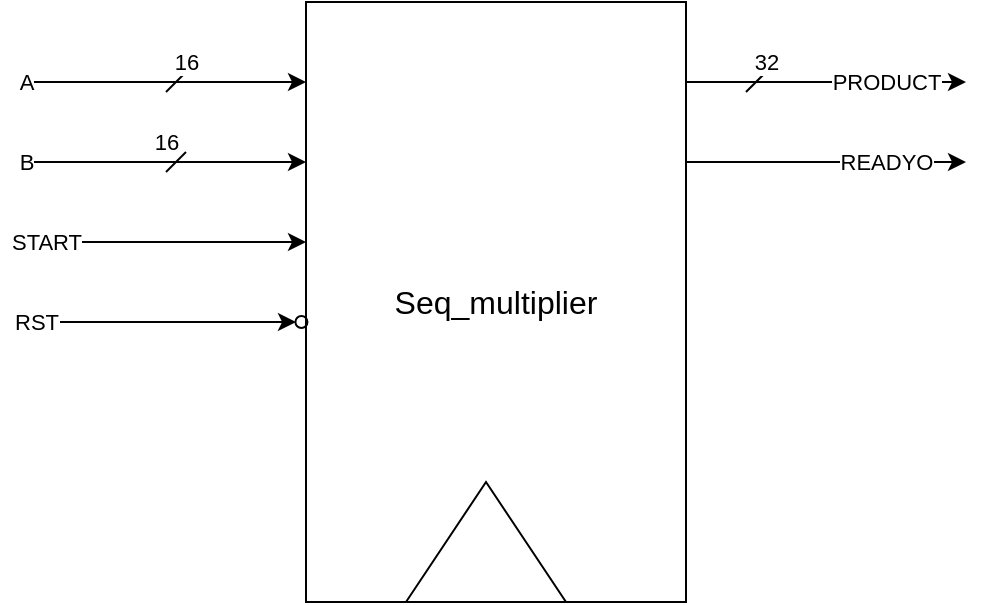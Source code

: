 <mxfile version="24.7.5" pages="3">
  <diagram name="i/o" id="J3evb4or-3qP5S4ZiJqc">
    <mxGraphModel dx="293" dy="160" grid="1" gridSize="10" guides="1" tooltips="1" connect="1" arrows="1" fold="1" page="1" pageScale="1" pageWidth="1100" pageHeight="850" math="0" shadow="0">
      <root>
        <mxCell id="0" />
        <mxCell id="1" parent="0" />
        <mxCell id="bZIuW1X7XvbKp6rtMtiY-3" style="edgeStyle=orthogonalEdgeStyle;rounded=0;orthogonalLoop=1;jettySize=auto;html=1;exitX=0;exitY=0.5;exitDx=0;exitDy=0;endArrow=oval;endFill=0;" edge="1" parent="1" source="P0UdnnS8MxJ85r5FPCCL-1">
          <mxGeometry relative="1" as="geometry">
            <mxPoint x="450" y="230" as="targetPoint" />
          </mxGeometry>
        </mxCell>
        <mxCell id="P0UdnnS8MxJ85r5FPCCL-1" value="&lt;font style=&quot;font-size: 16px;&quot;&gt;Seq_multiplier&lt;/font&gt;" style="rounded=0;whiteSpace=wrap;html=1;" vertex="1" parent="1">
          <mxGeometry x="450" y="80" width="190" height="300" as="geometry" />
        </mxCell>
        <mxCell id="P0UdnnS8MxJ85r5FPCCL-2" value="" style="endArrow=classic;html=1;rounded=0;" edge="1" parent="1">
          <mxGeometry relative="1" as="geometry">
            <mxPoint x="310" y="120" as="sourcePoint" />
            <mxPoint x="450" y="120" as="targetPoint" />
          </mxGeometry>
        </mxCell>
        <mxCell id="P0UdnnS8MxJ85r5FPCCL-3" value="A" style="edgeLabel;resizable=0;html=1;;align=center;verticalAlign=middle;" connectable="0" vertex="1" parent="P0UdnnS8MxJ85r5FPCCL-2">
          <mxGeometry relative="1" as="geometry">
            <mxPoint x="-70" as="offset" />
          </mxGeometry>
        </mxCell>
        <mxCell id="P0UdnnS8MxJ85r5FPCCL-5" value="" style="endArrow=classic;html=1;rounded=0;" edge="1" parent="1">
          <mxGeometry relative="1" as="geometry">
            <mxPoint x="310" y="160" as="sourcePoint" />
            <mxPoint x="450" y="160" as="targetPoint" />
          </mxGeometry>
        </mxCell>
        <mxCell id="P0UdnnS8MxJ85r5FPCCL-6" value="B" style="edgeLabel;resizable=0;html=1;;align=center;verticalAlign=middle;" connectable="0" vertex="1" parent="P0UdnnS8MxJ85r5FPCCL-5">
          <mxGeometry relative="1" as="geometry">
            <mxPoint x="-70" as="offset" />
          </mxGeometry>
        </mxCell>
        <mxCell id="P0UdnnS8MxJ85r5FPCCL-7" value="" style="endArrow=classic;html=1;rounded=0;" edge="1" parent="1">
          <mxGeometry relative="1" as="geometry">
            <mxPoint x="310" y="200" as="sourcePoint" />
            <mxPoint x="450" y="200" as="targetPoint" />
          </mxGeometry>
        </mxCell>
        <mxCell id="P0UdnnS8MxJ85r5FPCCL-8" value="START" style="edgeLabel;resizable=0;html=1;;align=center;verticalAlign=middle;" connectable="0" vertex="1" parent="P0UdnnS8MxJ85r5FPCCL-7">
          <mxGeometry relative="1" as="geometry">
            <mxPoint x="-60" as="offset" />
          </mxGeometry>
        </mxCell>
        <mxCell id="P0UdnnS8MxJ85r5FPCCL-9" value="" style="endArrow=classic;html=1;rounded=0;" edge="1" parent="1">
          <mxGeometry relative="1" as="geometry">
            <mxPoint x="640" y="120" as="sourcePoint" />
            <mxPoint x="780" y="120" as="targetPoint" />
          </mxGeometry>
        </mxCell>
        <mxCell id="P0UdnnS8MxJ85r5FPCCL-10" value="PRODUCT" style="edgeLabel;resizable=0;html=1;;align=center;verticalAlign=middle;" connectable="0" vertex="1" parent="P0UdnnS8MxJ85r5FPCCL-9">
          <mxGeometry relative="1" as="geometry">
            <mxPoint x="30" as="offset" />
          </mxGeometry>
        </mxCell>
        <mxCell id="P0UdnnS8MxJ85r5FPCCL-11" value="" style="endArrow=classic;html=1;rounded=0;" edge="1" parent="1">
          <mxGeometry relative="1" as="geometry">
            <mxPoint x="640" y="160" as="sourcePoint" />
            <mxPoint x="780" y="160" as="targetPoint" />
          </mxGeometry>
        </mxCell>
        <mxCell id="P0UdnnS8MxJ85r5FPCCL-12" value="READYO" style="edgeLabel;resizable=0;html=1;;align=center;verticalAlign=middle;" connectable="0" vertex="1" parent="P0UdnnS8MxJ85r5FPCCL-11">
          <mxGeometry relative="1" as="geometry">
            <mxPoint x="30" as="offset" />
          </mxGeometry>
        </mxCell>
        <mxCell id="P0UdnnS8MxJ85r5FPCCL-13" value="" style="endArrow=none;html=1;rounded=0;" edge="1" parent="1">
          <mxGeometry width="50" height="50" relative="1" as="geometry">
            <mxPoint x="380" y="125" as="sourcePoint" />
            <mxPoint x="390" y="115" as="targetPoint" />
          </mxGeometry>
        </mxCell>
        <mxCell id="P0UdnnS8MxJ85r5FPCCL-14" value="" style="endArrow=none;html=1;rounded=0;" edge="1" parent="1">
          <mxGeometry width="50" height="50" relative="1" as="geometry">
            <mxPoint x="380" y="165" as="sourcePoint" />
            <mxPoint x="390" y="155" as="targetPoint" />
          </mxGeometry>
        </mxCell>
        <mxCell id="P0UdnnS8MxJ85r5FPCCL-17" value="" style="endArrow=none;html=1;rounded=0;" edge="1" parent="1">
          <mxGeometry width="50" height="50" relative="1" as="geometry">
            <mxPoint x="670" y="125" as="sourcePoint" />
            <mxPoint x="680" y="115" as="targetPoint" />
          </mxGeometry>
        </mxCell>
        <mxCell id="P0UdnnS8MxJ85r5FPCCL-18" value="32" style="edgeLabel;resizable=0;html=1;;align=center;verticalAlign=middle;" connectable="0" vertex="1" parent="1">
          <mxGeometry x="680" y="110" as="geometry" />
        </mxCell>
        <mxCell id="P0UdnnS8MxJ85r5FPCCL-19" value="16" style="edgeLabel;resizable=0;html=1;;align=center;verticalAlign=middle;" connectable="0" vertex="1" parent="1">
          <mxGeometry x="390" y="110" as="geometry" />
        </mxCell>
        <mxCell id="P0UdnnS8MxJ85r5FPCCL-20" value="16" style="edgeLabel;resizable=0;html=1;;align=center;verticalAlign=middle;" connectable="0" vertex="1" parent="1">
          <mxGeometry x="380" y="150" as="geometry" />
        </mxCell>
        <mxCell id="P0UdnnS8MxJ85r5FPCCL-21" value="" style="triangle;whiteSpace=wrap;html=1;direction=north;" vertex="1" parent="1">
          <mxGeometry x="500" y="320" width="80" height="60" as="geometry" />
        </mxCell>
        <mxCell id="bZIuW1X7XvbKp6rtMtiY-1" value="" style="endArrow=classic;html=1;rounded=0;" edge="1" parent="1">
          <mxGeometry relative="1" as="geometry">
            <mxPoint x="305" y="240" as="sourcePoint" />
            <mxPoint x="445" y="240" as="targetPoint" />
          </mxGeometry>
        </mxCell>
        <mxCell id="bZIuW1X7XvbKp6rtMtiY-2" value="RST" style="edgeLabel;resizable=0;html=1;;align=center;verticalAlign=middle;" connectable="0" vertex="1" parent="bZIuW1X7XvbKp6rtMtiY-1">
          <mxGeometry relative="1" as="geometry">
            <mxPoint x="-60" as="offset" />
          </mxGeometry>
        </mxCell>
        <mxCell id="bZIuW1X7XvbKp6rtMtiY-4" style="edgeStyle=orthogonalEdgeStyle;rounded=0;orthogonalLoop=1;jettySize=auto;html=1;exitX=0;exitY=0.5;exitDx=0;exitDy=0;entryX=-0.012;entryY=0.5;entryDx=0;entryDy=0;entryPerimeter=0;endArrow=oval;endFill=0;" edge="1" parent="1">
          <mxGeometry relative="1" as="geometry">
            <mxPoint x="450" y="240" as="sourcePoint" />
            <mxPoint x="447.72" y="240" as="targetPoint" />
          </mxGeometry>
        </mxCell>
      </root>
    </mxGraphModel>
  </diagram>
  <diagram id="83YbNg-_z1bMitBrG-vC" name="data-path">
    <mxGraphModel dx="880" dy="481" grid="1" gridSize="10" guides="1" tooltips="1" connect="1" arrows="1" fold="1" page="1" pageScale="1" pageWidth="1100" pageHeight="850" math="0" shadow="0">
      <root>
        <mxCell id="0" />
        <mxCell id="1" parent="0" />
        <mxCell id="z7PPE6cEein-chNzQrKY-3" style="edgeStyle=orthogonalEdgeStyle;rounded=0;orthogonalLoop=1;jettySize=auto;html=1;exitX=0;exitY=0.25;exitDx=0;exitDy=0;entryX=0;entryY=0.25;entryDx=0;entryDy=0;" edge="1" parent="1" target="z7PPE6cEein-chNzQrKY-1">
          <mxGeometry relative="1" as="geometry">
            <mxPoint x="30" y="210.25" as="sourcePoint" />
          </mxGeometry>
        </mxCell>
        <mxCell id="z7PPE6cEein-chNzQrKY-5" style="edgeStyle=orthogonalEdgeStyle;rounded=0;orthogonalLoop=1;jettySize=auto;html=1;exitX=1;exitY=0.25;exitDx=0;exitDy=0;" edge="1" parent="1" source="z7PPE6cEein-chNzQrKY-1">
          <mxGeometry relative="1" as="geometry">
            <mxPoint x="280" y="210.25" as="targetPoint" />
          </mxGeometry>
        </mxCell>
        <mxCell id="z7PPE6cEein-chNzQrKY-88" style="edgeStyle=orthogonalEdgeStyle;rounded=0;orthogonalLoop=1;jettySize=auto;html=1;exitX=0.25;exitY=1;exitDx=0;exitDy=0;entryX=0.084;entryY=1.004;entryDx=0;entryDy=0;entryPerimeter=0;" edge="1" parent="1" target="z7PPE6cEein-chNzQrKY-1">
          <mxGeometry relative="1" as="geometry">
            <mxPoint x="90.0" y="560.0" as="sourcePoint" />
            <Array as="points">
              <mxPoint x="91" y="560" />
              <mxPoint x="91" y="320" />
              <mxPoint x="117" y="320" />
              <mxPoint x="117" y="300" />
            </Array>
          </mxGeometry>
        </mxCell>
        <mxCell id="z7PPE6cEein-chNzQrKY-94" style="edgeStyle=orthogonalEdgeStyle;rounded=0;orthogonalLoop=1;jettySize=auto;html=1;exitX=0.75;exitY=1;exitDx=0;exitDy=0;entryX=0.75;entryY=1;entryDx=0;entryDy=0;" edge="1" parent="1" target="z7PPE6cEein-chNzQrKY-1">
          <mxGeometry relative="1" as="geometry">
            <mxPoint x="169.897" y="340" as="sourcePoint" />
          </mxGeometry>
        </mxCell>
        <mxCell id="z7PPE6cEein-chNzQrKY-1" value="Reg A" style="rounded=0;whiteSpace=wrap;html=1;" vertex="1" parent="1">
          <mxGeometry x="110" y="180" width="80" height="120" as="geometry" />
        </mxCell>
        <mxCell id="z7PPE6cEein-chNzQrKY-4" style="edgeStyle=orthogonalEdgeStyle;rounded=0;orthogonalLoop=1;jettySize=auto;html=1;exitX=0;exitY=0.25;exitDx=0;exitDy=0;entryX=0;entryY=0.25;entryDx=0;entryDy=0;" edge="1" parent="1" target="z7PPE6cEein-chNzQrKY-2">
          <mxGeometry relative="1" as="geometry">
            <mxPoint x="30" y="400.25" as="sourcePoint" />
          </mxGeometry>
        </mxCell>
        <mxCell id="z7PPE6cEein-chNzQrKY-47" style="edgeStyle=orthogonalEdgeStyle;rounded=0;orthogonalLoop=1;jettySize=auto;html=1;entryX=0.384;entryY=-0.02;entryDx=0;entryDy=0;entryPerimeter=0;exitX=0.5;exitY=0;exitDx=0;exitDy=0;" edge="1" parent="1" source="HA0j0dZhrSCgQIrWwTY0-3" target="z7PPE6cEein-chNzQrKY-87">
          <mxGeometry relative="1" as="geometry">
            <mxPoint x="230" y="640" as="targetPoint" />
            <mxPoint x="290" y="450" as="sourcePoint" />
            <Array as="points">
              <mxPoint x="340" y="410" />
              <mxPoint x="380" y="410" />
              <mxPoint x="380" y="659" />
            </Array>
          </mxGeometry>
        </mxCell>
        <mxCell id="z7PPE6cEein-chNzQrKY-89" style="edgeStyle=orthogonalEdgeStyle;rounded=0;orthogonalLoop=1;jettySize=auto;html=1;entryX=0.072;entryY=1.012;entryDx=0;entryDy=0;entryPerimeter=0;" edge="1" parent="1" target="z7PPE6cEein-chNzQrKY-2">
          <mxGeometry relative="1" as="geometry">
            <mxPoint x="90" y="510" as="sourcePoint" />
            <Array as="points">
              <mxPoint x="116" y="510" />
              <mxPoint x="116" y="491" />
            </Array>
          </mxGeometry>
        </mxCell>
        <mxCell id="z7PPE6cEein-chNzQrKY-92" style="edgeStyle=orthogonalEdgeStyle;rounded=0;orthogonalLoop=1;jettySize=auto;html=1;entryX=0.25;entryY=1;entryDx=0;entryDy=0;" edge="1" parent="1">
          <mxGeometry relative="1" as="geometry">
            <mxPoint x="319.57" y="463.0" as="targetPoint" />
            <mxPoint x="319.57" y="553" as="sourcePoint" />
          </mxGeometry>
        </mxCell>
        <mxCell id="HA0j0dZhrSCgQIrWwTY0-2" style="edgeStyle=orthogonalEdgeStyle;rounded=0;orthogonalLoop=1;jettySize=auto;html=1;exitX=1;exitY=0.25;exitDx=0;exitDy=0;entryX=0;entryY=0.5;entryDx=0;entryDy=0;" edge="1" parent="1" source="z7PPE6cEein-chNzQrKY-2" target="HA0j0dZhrSCgQIrWwTY0-1">
          <mxGeometry relative="1" as="geometry" />
        </mxCell>
        <mxCell id="HA0j0dZhrSCgQIrWwTY0-7" style="edgeStyle=orthogonalEdgeStyle;rounded=0;orthogonalLoop=1;jettySize=auto;html=1;exitX=1;exitY=0.25;exitDx=0;exitDy=0;entryX=0.25;entryY=1;entryDx=0;entryDy=0;" edge="1" parent="1" source="z7PPE6cEein-chNzQrKY-2" target="HA0j0dZhrSCgQIrWwTY0-3">
          <mxGeometry relative="1" as="geometry">
            <Array as="points">
              <mxPoint x="210" y="400" />
              <mxPoint x="210" y="383" />
            </Array>
          </mxGeometry>
        </mxCell>
        <mxCell id="z7PPE6cEein-chNzQrKY-2" value="Reg B&lt;div&gt;&lt;br&gt;&lt;/div&gt;" style="rounded=0;whiteSpace=wrap;html=1;" vertex="1" parent="1">
          <mxGeometry x="110" y="370" width="80" height="120" as="geometry" />
        </mxCell>
        <mxCell id="z7PPE6cEein-chNzQrKY-8" style="edgeStyle=orthogonalEdgeStyle;rounded=0;orthogonalLoop=1;jettySize=auto;html=1;exitX=1;exitY=0.5;exitDx=0;exitDy=0;entryX=0.75;entryY=1;entryDx=0;entryDy=0;" edge="1" parent="1" source="z7PPE6cEein-chNzQrKY-6" target="z7PPE6cEein-chNzQrKY-7">
          <mxGeometry relative="1" as="geometry" />
        </mxCell>
        <mxCell id="z7PPE6cEein-chNzQrKY-6" value="sign extension" style="rounded=0;whiteSpace=wrap;html=1;" vertex="1" parent="1">
          <mxGeometry x="280" y="200" width="80" height="20" as="geometry" />
        </mxCell>
        <mxCell id="z7PPE6cEein-chNzQrKY-9" style="edgeStyle=orthogonalEdgeStyle;rounded=0;orthogonalLoop=1;jettySize=auto;html=1;exitX=0.25;exitY=1;exitDx=0;exitDy=0;entryX=0.25;entryY=1;entryDx=0;entryDy=0;" edge="1" parent="1" target="z7PPE6cEein-chNzQrKY-7">
          <mxGeometry relative="1" as="geometry">
            <mxPoint x="390" y="150.286" as="sourcePoint" />
          </mxGeometry>
        </mxCell>
        <mxCell id="z7PPE6cEein-chNzQrKY-10" style="edgeStyle=orthogonalEdgeStyle;rounded=0;orthogonalLoop=1;jettySize=auto;html=1;exitX=0.5;exitY=0;exitDx=0;exitDy=0;entryX=0;entryY=0.5;entryDx=0;entryDy=0;" edge="1" parent="1" source="z7PPE6cEein-chNzQrKY-7" target="z7PPE6cEein-chNzQrKY-11">
          <mxGeometry relative="1" as="geometry">
            <mxPoint x="590" y="220.0" as="targetPoint" />
          </mxGeometry>
        </mxCell>
        <mxCell id="z7PPE6cEein-chNzQrKY-12" style="edgeStyle=orthogonalEdgeStyle;rounded=0;orthogonalLoop=1;jettySize=auto;html=1;exitX=0.5;exitY=0;exitDx=0;exitDy=0;" edge="1" parent="1" source="z7PPE6cEein-chNzQrKY-7">
          <mxGeometry relative="1" as="geometry">
            <mxPoint x="590" y="130.0" as="targetPoint" />
          </mxGeometry>
        </mxCell>
        <mxCell id="z7PPE6cEein-chNzQrKY-59" style="edgeStyle=orthogonalEdgeStyle;rounded=0;orthogonalLoop=1;jettySize=auto;html=1;exitX=1;exitY=0.5;exitDx=0;exitDy=0;entryX=1;entryY=0.5;entryDx=0;entryDy=0;" edge="1" parent="1" target="z7PPE6cEein-chNzQrKY-7">
          <mxGeometry relative="1" as="geometry">
            <mxPoint x="470" y="310" as="sourcePoint" />
          </mxGeometry>
        </mxCell>
        <mxCell id="z7PPE6cEein-chNzQrKY-7" value="" style="shape=trapezoid;perimeter=trapezoidPerimeter;whiteSpace=wrap;html=1;fixedSize=1;direction=south;" vertex="1" parent="1">
          <mxGeometry x="450" y="120" width="40" height="120" as="geometry" />
        </mxCell>
        <mxCell id="z7PPE6cEein-chNzQrKY-11" value="&amp;lt;&amp;lt; count" style="ellipse;whiteSpace=wrap;html=1;aspect=fixed;" vertex="1" parent="1">
          <mxGeometry x="590" y="230" width="40" height="40" as="geometry" />
        </mxCell>
        <mxCell id="z7PPE6cEein-chNzQrKY-15" style="edgeStyle=orthogonalEdgeStyle;rounded=0;orthogonalLoop=1;jettySize=auto;html=1;exitX=1;exitY=0.5;exitDx=0;exitDy=0;entryX=0;entryY=0.5;entryDx=0;entryDy=0;" edge="1" parent="1" source="z7PPE6cEein-chNzQrKY-13" target="z7PPE6cEein-chNzQrKY-14">
          <mxGeometry relative="1" as="geometry" />
        </mxCell>
        <mxCell id="z7PPE6cEein-chNzQrKY-13" value="2 complement" style="rounded=0;whiteSpace=wrap;html=1;" vertex="1" parent="1">
          <mxGeometry x="590" y="120" width="80" height="20" as="geometry" />
        </mxCell>
        <mxCell id="z7PPE6cEein-chNzQrKY-16" style="edgeStyle=orthogonalEdgeStyle;rounded=0;orthogonalLoop=1;jettySize=auto;html=1;exitX=1;exitY=0.5;exitDx=0;exitDy=0;" edge="1" parent="1" source="z7PPE6cEein-chNzQrKY-14">
          <mxGeometry relative="1" as="geometry">
            <mxPoint x="770" y="130.286" as="targetPoint" />
          </mxGeometry>
        </mxCell>
        <mxCell id="z7PPE6cEein-chNzQrKY-14" value="&amp;lt;&amp;lt; count" style="ellipse;whiteSpace=wrap;html=1;aspect=fixed;" vertex="1" parent="1">
          <mxGeometry x="700" y="110" width="40" height="40" as="geometry" />
        </mxCell>
        <mxCell id="z7PPE6cEein-chNzQrKY-19" style="edgeStyle=orthogonalEdgeStyle;rounded=0;orthogonalLoop=1;jettySize=auto;html=1;exitX=0.5;exitY=0;exitDx=0;exitDy=0;entryX=0.024;entryY=0.662;entryDx=0;entryDy=0;entryPerimeter=0;" edge="1" parent="1" source="z7PPE6cEein-chNzQrKY-17" target="z7PPE6cEein-chNzQrKY-20">
          <mxGeometry relative="1" as="geometry">
            <mxPoint x="870" y="190.0" as="targetPoint" />
          </mxGeometry>
        </mxCell>
        <mxCell id="z7PPE6cEein-chNzQrKY-64" style="edgeStyle=orthogonalEdgeStyle;rounded=0;orthogonalLoop=1;jettySize=auto;html=1;exitX=1;exitY=0.5;exitDx=0;exitDy=0;entryX=1;entryY=0.5;entryDx=0;entryDy=0;" edge="1" parent="1" target="z7PPE6cEein-chNzQrKY-17">
          <mxGeometry relative="1" as="geometry">
            <mxPoint x="790" y="320" as="sourcePoint" />
          </mxGeometry>
        </mxCell>
        <mxCell id="z7PPE6cEein-chNzQrKY-111" value="m2_sel" style="edgeLabel;html=1;align=center;verticalAlign=middle;resizable=0;points=[];" vertex="1" connectable="0" parent="z7PPE6cEein-chNzQrKY-64">
          <mxGeometry x="-0.928" y="1" relative="1" as="geometry">
            <mxPoint as="offset" />
          </mxGeometry>
        </mxCell>
        <mxCell id="z7PPE6cEein-chNzQrKY-17" value="" style="shape=trapezoid;perimeter=trapezoidPerimeter;whiteSpace=wrap;html=1;fixedSize=1;direction=south;" vertex="1" parent="1">
          <mxGeometry x="770" y="110" width="40" height="160" as="geometry" />
        </mxCell>
        <mxCell id="z7PPE6cEein-chNzQrKY-18" style="edgeStyle=orthogonalEdgeStyle;rounded=0;orthogonalLoop=1;jettySize=auto;html=1;exitX=1;exitY=0.5;exitDx=0;exitDy=0;entryX=0.877;entryY=1;entryDx=0;entryDy=0;entryPerimeter=0;" edge="1" parent="1" source="z7PPE6cEein-chNzQrKY-11" target="z7PPE6cEein-chNzQrKY-17">
          <mxGeometry relative="1" as="geometry" />
        </mxCell>
        <mxCell id="z7PPE6cEein-chNzQrKY-21" style="edgeStyle=orthogonalEdgeStyle;rounded=0;orthogonalLoop=1;jettySize=auto;html=1;exitX=1;exitY=0.5;exitDx=0;exitDy=0;entryX=0;entryY=0.25;entryDx=0;entryDy=0;" edge="1" parent="1" source="z7PPE6cEein-chNzQrKY-20" target="z7PPE6cEein-chNzQrKY-22">
          <mxGeometry relative="1" as="geometry">
            <mxPoint x="990" y="175.286" as="targetPoint" />
          </mxGeometry>
        </mxCell>
        <mxCell id="z7PPE6cEein-chNzQrKY-20" value="32-bits&lt;div&gt;Ripple&amp;nbsp;&lt;div&gt;carry&amp;nbsp;&lt;/div&gt;&lt;div&gt;Adder&lt;/div&gt;&lt;/div&gt;" style="rounded=0;whiteSpace=wrap;html=1;" vertex="1" parent="1">
          <mxGeometry x="880" y="130" width="70" height="90" as="geometry" />
        </mxCell>
        <mxCell id="z7PPE6cEein-chNzQrKY-23" style="edgeStyle=orthogonalEdgeStyle;rounded=0;orthogonalLoop=1;jettySize=auto;html=1;exitX=1;exitY=0.25;exitDx=0;exitDy=0;entryX=0;entryY=0.25;entryDx=0;entryDy=0;" edge="1" parent="1" source="z7PPE6cEein-chNzQrKY-22" target="z7PPE6cEein-chNzQrKY-20">
          <mxGeometry relative="1" as="geometry">
            <Array as="points">
              <mxPoint x="1130" y="176" />
              <mxPoint x="1130" y="110" />
              <mxPoint x="850" y="110" />
              <mxPoint x="850" y="153" />
            </Array>
          </mxGeometry>
        </mxCell>
        <mxCell id="z7PPE6cEein-chNzQrKY-27" style="edgeStyle=orthogonalEdgeStyle;rounded=0;orthogonalLoop=1;jettySize=auto;html=1;exitX=1;exitY=0.25;exitDx=0;exitDy=0;entryX=0.75;entryY=1;entryDx=0;entryDy=0;" edge="1" parent="1" source="z7PPE6cEein-chNzQrKY-22" target="z7PPE6cEein-chNzQrKY-26">
          <mxGeometry relative="1" as="geometry">
            <Array as="points">
              <mxPoint x="1130" y="176" />
              <mxPoint x="1130" y="200" />
            </Array>
          </mxGeometry>
        </mxCell>
        <mxCell id="z7PPE6cEein-chNzQrKY-22" value="Pre&lt;div&gt;product&lt;/div&gt;" style="rounded=0;whiteSpace=wrap;html=1;" vertex="1" parent="1">
          <mxGeometry x="1040" y="149" width="70" height="107" as="geometry" />
        </mxCell>
        <mxCell id="z7PPE6cEein-chNzQrKY-25" value="" style="triangle;whiteSpace=wrap;html=1;direction=north;" vertex="1" parent="1">
          <mxGeometry x="1060" y="236" width="30" height="20" as="geometry" />
        </mxCell>
        <mxCell id="z7PPE6cEein-chNzQrKY-28" style="edgeStyle=orthogonalEdgeStyle;rounded=0;orthogonalLoop=1;jettySize=auto;html=1;exitX=0.25;exitY=1;exitDx=0;exitDy=0;entryX=0.25;entryY=1;entryDx=0;entryDy=0;" edge="1" parent="1" target="z7PPE6cEein-chNzQrKY-26">
          <mxGeometry relative="1" as="geometry">
            <mxPoint x="1180" y="140" as="sourcePoint" />
          </mxGeometry>
        </mxCell>
        <mxCell id="z7PPE6cEein-chNzQrKY-29" style="edgeStyle=orthogonalEdgeStyle;rounded=0;orthogonalLoop=1;jettySize=auto;html=1;exitX=0.5;exitY=0;exitDx=0;exitDy=0;" edge="1" parent="1" source="z7PPE6cEein-chNzQrKY-26">
          <mxGeometry relative="1" as="geometry">
            <mxPoint x="1340" y="170" as="targetPoint" />
          </mxGeometry>
        </mxCell>
        <mxCell id="z7PPE6cEein-chNzQrKY-112" style="edgeStyle=orthogonalEdgeStyle;rounded=0;orthogonalLoop=1;jettySize=auto;html=1;exitX=1;exitY=0.5;exitDx=0;exitDy=0;entryX=1;entryY=0.5;entryDx=0;entryDy=0;" edge="1" parent="1" target="z7PPE6cEein-chNzQrKY-26">
          <mxGeometry relative="1" as="geometry">
            <mxPoint x="1250" y="300" as="sourcePoint" />
          </mxGeometry>
        </mxCell>
        <mxCell id="z7PPE6cEein-chNzQrKY-113" value="READYO" style="edgeLabel;html=1;align=center;verticalAlign=middle;resizable=0;points=[];" vertex="1" connectable="0" parent="z7PPE6cEein-chNzQrKY-112">
          <mxGeometry x="-0.965" relative="1" as="geometry">
            <mxPoint as="offset" />
          </mxGeometry>
        </mxCell>
        <mxCell id="z7PPE6cEein-chNzQrKY-26" value="" style="shape=trapezoid;perimeter=trapezoidPerimeter;whiteSpace=wrap;html=1;fixedSize=1;direction=south;" vertex="1" parent="1">
          <mxGeometry x="1230" y="110" width="40" height="120" as="geometry" />
        </mxCell>
        <mxCell id="z7PPE6cEein-chNzQrKY-34" style="edgeStyle=orthogonalEdgeStyle;rounded=0;orthogonalLoop=1;jettySize=auto;html=1;exitX=1;exitY=0.25;exitDx=0;exitDy=0;entryX=0.5;entryY=0;entryDx=0;entryDy=0;" edge="1" parent="1" source="z7PPE6cEein-chNzQrKY-30" target="z7PPE6cEein-chNzQrKY-32">
          <mxGeometry relative="1" as="geometry">
            <Array as="points">
              <mxPoint x="630" y="410" />
              <mxPoint x="630" y="360" />
              <mxPoint x="465" y="360" />
            </Array>
          </mxGeometry>
        </mxCell>
        <mxCell id="z7PPE6cEein-chNzQrKY-40" style="edgeStyle=orthogonalEdgeStyle;rounded=0;orthogonalLoop=1;jettySize=auto;html=1;exitX=1;exitY=0.25;exitDx=0;exitDy=0;entryX=0;entryY=0.5;entryDx=0;entryDy=0;" edge="1" parent="1" source="z7PPE6cEein-chNzQrKY-30" target="z7PPE6cEein-chNzQrKY-39">
          <mxGeometry relative="1" as="geometry">
            <Array as="points">
              <mxPoint x="750" y="410" />
              <mxPoint x="750" y="433" />
            </Array>
          </mxGeometry>
        </mxCell>
        <mxCell id="z7PPE6cEein-chNzQrKY-74" style="edgeStyle=orthogonalEdgeStyle;rounded=0;orthogonalLoop=1;jettySize=auto;html=1;exitX=1;exitY=0.25;exitDx=0;exitDy=0;entryX=0;entryY=0.5;entryDx=0;entryDy=0;" edge="1" parent="1" source="z7PPE6cEein-chNzQrKY-30" target="z7PPE6cEein-chNzQrKY-68">
          <mxGeometry relative="1" as="geometry">
            <Array as="points">
              <mxPoint x="630" y="410" />
              <mxPoint x="630" y="433" />
            </Array>
          </mxGeometry>
        </mxCell>
        <mxCell id="z7PPE6cEein-chNzQrKY-75" style="edgeStyle=orthogonalEdgeStyle;rounded=0;orthogonalLoop=1;jettySize=auto;html=1;exitX=1;exitY=0.25;exitDx=0;exitDy=0;" edge="1" parent="1" source="z7PPE6cEein-chNzQrKY-30">
          <mxGeometry relative="1" as="geometry">
            <mxPoint x="850" y="430" as="targetPoint" />
            <Array as="points">
              <mxPoint x="820" y="410" />
              <mxPoint x="820" y="430" />
            </Array>
          </mxGeometry>
        </mxCell>
        <mxCell id="HA0j0dZhrSCgQIrWwTY0-15" style="edgeStyle=orthogonalEdgeStyle;rounded=0;orthogonalLoop=1;jettySize=auto;html=1;exitX=0.25;exitY=1;exitDx=0;exitDy=0;entryX=0.25;entryY=1;entryDx=0;entryDy=0;" edge="1" parent="1">
          <mxGeometry relative="1" as="geometry">
            <mxPoint x="541" y="500" as="targetPoint" />
            <mxPoint x="540.889" y="540" as="sourcePoint" />
          </mxGeometry>
        </mxCell>
        <mxCell id="z7PPE6cEein-chNzQrKY-30" value="5-bits&lt;div&gt;counter&lt;/div&gt;&lt;div&gt;reg&lt;/div&gt;" style="rounded=0;whiteSpace=wrap;html=1;" vertex="1" parent="1">
          <mxGeometry x="530" y="380" width="80" height="120" as="geometry" />
        </mxCell>
        <mxCell id="z7PPE6cEein-chNzQrKY-35" style="edgeStyle=orthogonalEdgeStyle;rounded=0;orthogonalLoop=1;jettySize=auto;html=1;exitX=0.5;exitY=1;exitDx=0;exitDy=0;entryX=0.5;entryY=1;entryDx=0;entryDy=0;" edge="1" parent="1" target="z7PPE6cEein-chNzQrKY-32">
          <mxGeometry relative="1" as="geometry">
            <mxPoint x="465.083" y="450" as="sourcePoint" />
          </mxGeometry>
        </mxCell>
        <mxCell id="z7PPE6cEein-chNzQrKY-32" value="&lt;font style=&quot;font-size: 14px;&quot;&gt;&lt;b&gt;+&lt;/b&gt;&lt;/font&gt;" style="ellipse;whiteSpace=wrap;html=1;aspect=fixed;" vertex="1" parent="1">
          <mxGeometry x="450" y="400" width="30" height="30" as="geometry" />
        </mxCell>
        <mxCell id="z7PPE6cEein-chNzQrKY-33" style="edgeStyle=orthogonalEdgeStyle;rounded=0;orthogonalLoop=1;jettySize=auto;html=1;exitX=1;exitY=0.5;exitDx=0;exitDy=0;entryX=0;entryY=0.292;entryDx=0;entryDy=0;entryPerimeter=0;" edge="1" parent="1" source="z7PPE6cEein-chNzQrKY-32" target="z7PPE6cEein-chNzQrKY-30">
          <mxGeometry relative="1" as="geometry" />
        </mxCell>
        <mxCell id="z7PPE6cEein-chNzQrKY-36" value="1" style="text;html=1;align=center;verticalAlign=middle;resizable=0;points=[];autosize=1;strokeColor=none;fillColor=none;" vertex="1" parent="1">
          <mxGeometry x="450" y="448" width="30" height="30" as="geometry" />
        </mxCell>
        <mxCell id="z7PPE6cEein-chNzQrKY-42" style="edgeStyle=orthogonalEdgeStyle;rounded=0;orthogonalLoop=1;jettySize=auto;html=1;exitX=0;exitY=1;exitDx=0;exitDy=0;entryX=0;entryY=1;entryDx=0;entryDy=0;" edge="1" parent="1" target="z7PPE6cEein-chNzQrKY-39">
          <mxGeometry relative="1" as="geometry">
            <mxPoint x="740.0" y="443.75" as="sourcePoint" />
          </mxGeometry>
        </mxCell>
        <mxCell id="z7PPE6cEein-chNzQrKY-70" style="edgeStyle=orthogonalEdgeStyle;rounded=0;orthogonalLoop=1;jettySize=auto;html=1;exitX=0.5;exitY=1;exitDx=0;exitDy=0;" edge="1" parent="1" source="z7PPE6cEein-chNzQrKY-39">
          <mxGeometry relative="1" as="geometry">
            <mxPoint x="740" y="490" as="targetPoint" />
          </mxGeometry>
        </mxCell>
        <mxCell id="z7PPE6cEein-chNzQrKY-39" value="&lt;font style=&quot;font-size: 14px;&quot;&gt;&lt;b&gt;&amp;lt;=&lt;/b&gt;&lt;/font&gt;" style="ellipse;whiteSpace=wrap;html=1;aspect=fixed;" vertex="1" parent="1">
          <mxGeometry x="770" y="418" width="30" height="30" as="geometry" />
        </mxCell>
        <mxCell id="z7PPE6cEein-chNzQrKY-45" value="15" style="edgeLabel;resizable=0;html=1;;align=center;verticalAlign=middle;" connectable="0" vertex="1" parent="1">
          <mxGeometry x="744.0" y="443" as="geometry" />
        </mxCell>
        <mxCell id="z7PPE6cEein-chNzQrKY-46" value="1" style="edgeLabel;resizable=0;html=1;;align=center;verticalAlign=middle;" connectable="0" vertex="1" parent="1">
          <mxGeometry x="654.0" y="445" as="geometry">
            <mxPoint x="2" y="-2" as="offset" />
          </mxGeometry>
        </mxCell>
        <mxCell id="z7PPE6cEein-chNzQrKY-48" value="B" style="edgeLabel;resizable=0;html=1;;align=center;verticalAlign=middle;" connectable="0" vertex="1" parent="1">
          <mxGeometry x="30.0" y="400" as="geometry">
            <mxPoint x="-1" y="1" as="offset" />
          </mxGeometry>
        </mxCell>
        <mxCell id="z7PPE6cEein-chNzQrKY-49" value="A" style="edgeLabel;resizable=0;html=1;;align=center;verticalAlign=middle;" connectable="0" vertex="1" parent="1">
          <mxGeometry x="30.0" y="210" as="geometry">
            <mxPoint x="-1" y="1" as="offset" />
          </mxGeometry>
        </mxCell>
        <mxCell id="z7PPE6cEein-chNzQrKY-50" value="" style="endArrow=none;html=1;rounded=0;" edge="1" parent="1">
          <mxGeometry width="50" height="50" relative="1" as="geometry">
            <mxPoint x="220" y="215" as="sourcePoint" />
            <mxPoint x="230" y="205" as="targetPoint" />
          </mxGeometry>
        </mxCell>
        <mxCell id="z7PPE6cEein-chNzQrKY-52" value="" style="endArrow=none;html=1;rounded=0;" edge="1" parent="1">
          <mxGeometry width="50" height="50" relative="1" as="geometry">
            <mxPoint x="390" y="215" as="sourcePoint" />
            <mxPoint x="400" y="205" as="targetPoint" />
          </mxGeometry>
        </mxCell>
        <mxCell id="z7PPE6cEein-chNzQrKY-53" value="" style="endArrow=none;html=1;rounded=0;" edge="1" parent="1">
          <mxGeometry width="50" height="50" relative="1" as="geometry">
            <mxPoint x="500" y="185" as="sourcePoint" />
            <mxPoint x="510" y="175" as="targetPoint" />
          </mxGeometry>
        </mxCell>
        <mxCell id="z7PPE6cEein-chNzQrKY-54" value="" style="endArrow=none;html=1;rounded=0;" edge="1" parent="1">
          <mxGeometry width="50" height="50" relative="1" as="geometry">
            <mxPoint x="830" y="195" as="sourcePoint" />
            <mxPoint x="840" y="185" as="targetPoint" />
          </mxGeometry>
        </mxCell>
        <mxCell id="z7PPE6cEein-chNzQrKY-55" value="" style="endArrow=none;html=1;rounded=0;" edge="1" parent="1">
          <mxGeometry width="50" height="50" relative="1" as="geometry">
            <mxPoint x="980" y="180" as="sourcePoint" />
            <mxPoint x="990" y="170" as="targetPoint" />
          </mxGeometry>
        </mxCell>
        <mxCell id="z7PPE6cEein-chNzQrKY-56" value="" style="endArrow=none;html=1;rounded=0;" edge="1" parent="1">
          <mxGeometry width="50" height="50" relative="1" as="geometry">
            <mxPoint x="1117" y="180" as="sourcePoint" />
            <mxPoint x="1127" y="170" as="targetPoint" />
          </mxGeometry>
        </mxCell>
        <mxCell id="z7PPE6cEein-chNzQrKY-57" value="" style="endArrow=none;html=1;rounded=0;" edge="1" parent="1">
          <mxGeometry width="50" height="50" relative="1" as="geometry">
            <mxPoint x="1300" y="175" as="sourcePoint" />
            <mxPoint x="1310" y="165" as="targetPoint" />
          </mxGeometry>
        </mxCell>
        <mxCell id="z7PPE6cEein-chNzQrKY-58" value="" style="triangle;whiteSpace=wrap;html=1;direction=north;" vertex="1" parent="1">
          <mxGeometry x="550" y="470" width="40" height="30" as="geometry" />
        </mxCell>
        <mxCell id="z7PPE6cEein-chNzQrKY-65" value="" style="triangle;whiteSpace=wrap;html=1;direction=north;" vertex="1" parent="1">
          <mxGeometry x="130" y="460" width="40" height="30" as="geometry" />
        </mxCell>
        <mxCell id="z7PPE6cEein-chNzQrKY-66" value="" style="triangle;whiteSpace=wrap;html=1;direction=north;" vertex="1" parent="1">
          <mxGeometry x="130" y="270" width="40" height="30" as="geometry" />
        </mxCell>
        <mxCell id="z7PPE6cEein-chNzQrKY-67" style="edgeStyle=orthogonalEdgeStyle;rounded=0;orthogonalLoop=1;jettySize=auto;html=1;exitX=0;exitY=1;exitDx=0;exitDy=0;entryX=0;entryY=1;entryDx=0;entryDy=0;" edge="1" target="z7PPE6cEein-chNzQrKY-68" parent="1">
          <mxGeometry relative="1" as="geometry">
            <mxPoint x="660.0" y="443.75" as="sourcePoint" />
          </mxGeometry>
        </mxCell>
        <mxCell id="z7PPE6cEein-chNzQrKY-69" style="edgeStyle=orthogonalEdgeStyle;rounded=0;orthogonalLoop=1;jettySize=auto;html=1;exitX=0.5;exitY=1;exitDx=0;exitDy=0;" edge="1" parent="1" source="z7PPE6cEein-chNzQrKY-68">
          <mxGeometry relative="1" as="geometry">
            <mxPoint x="720" y="490" as="targetPoint" />
          </mxGeometry>
        </mxCell>
        <mxCell id="z7PPE6cEein-chNzQrKY-68" value="&lt;font style=&quot;font-size: 14px;&quot;&gt;&lt;b&gt;&amp;gt;=&lt;/b&gt;&lt;/font&gt;" style="ellipse;whiteSpace=wrap;html=1;aspect=fixed;" vertex="1" parent="1">
          <mxGeometry x="690" y="418" width="30" height="30" as="geometry" />
        </mxCell>
        <mxCell id="z7PPE6cEein-chNzQrKY-72" style="edgeStyle=orthogonalEdgeStyle;rounded=0;orthogonalLoop=1;jettySize=auto;html=1;exitX=1;exitY=0.5;exitDx=0;exitDy=0;exitPerimeter=0;" edge="1" parent="1" source="z7PPE6cEein-chNzQrKY-71" target="z7PPE6cEein-chNzQrKY-73">
          <mxGeometry relative="1" as="geometry">
            <mxPoint x="730.116" y="550" as="targetPoint" />
          </mxGeometry>
        </mxCell>
        <mxCell id="z7PPE6cEein-chNzQrKY-71" value="" style="shape=xor;whiteSpace=wrap;html=1;direction=south;" vertex="1" parent="1">
          <mxGeometry x="710" y="485" width="40" height="30" as="geometry" />
        </mxCell>
        <mxCell id="z7PPE6cEein-chNzQrKY-73" value="count_sh" style="text;html=1;align=center;verticalAlign=middle;resizable=0;points=[];autosize=1;strokeColor=none;fillColor=none;" vertex="1" parent="1">
          <mxGeometry x="695" y="660" width="70" height="30" as="geometry" />
        </mxCell>
        <mxCell id="z7PPE6cEein-chNzQrKY-76" style="edgeStyle=orthogonalEdgeStyle;rounded=0;orthogonalLoop=1;jettySize=auto;html=1;exitX=0;exitY=1;exitDx=0;exitDy=0;entryX=0;entryY=1;entryDx=0;entryDy=0;" edge="1" target="z7PPE6cEein-chNzQrKY-77" parent="1">
          <mxGeometry relative="1" as="geometry">
            <mxPoint x="820.0" y="443.75" as="sourcePoint" />
          </mxGeometry>
        </mxCell>
        <mxCell id="z7PPE6cEein-chNzQrKY-79" style="edgeStyle=orthogonalEdgeStyle;rounded=0;orthogonalLoop=1;jettySize=auto;html=1;exitX=0.5;exitY=1;exitDx=0;exitDy=0;entryX=0.424;entryY=0.038;entryDx=0;entryDy=0;entryPerimeter=0;" edge="1" parent="1" source="z7PPE6cEein-chNzQrKY-77" target="z7PPE6cEein-chNzQrKY-80">
          <mxGeometry relative="1" as="geometry">
            <mxPoint x="865" y="650" as="targetPoint" />
          </mxGeometry>
        </mxCell>
        <mxCell id="z7PPE6cEein-chNzQrKY-77" value="&lt;font style=&quot;font-size: 14px;&quot;&gt;&lt;b&gt;==&lt;/b&gt;&lt;/font&gt;" style="ellipse;whiteSpace=wrap;html=1;aspect=fixed;" vertex="1" parent="1">
          <mxGeometry x="850" y="418" width="30" height="30" as="geometry" />
        </mxCell>
        <mxCell id="z7PPE6cEein-chNzQrKY-78" value="15" style="edgeLabel;resizable=0;html=1;;align=center;verticalAlign=middle;" connectable="0" vertex="1" parent="1">
          <mxGeometry x="824.0" y="443" as="geometry" />
        </mxCell>
        <mxCell id="z7PPE6cEein-chNzQrKY-80" value="last_bit" style="text;html=1;align=center;verticalAlign=middle;resizable=0;points=[];autosize=1;strokeColor=none;fillColor=none;" vertex="1" parent="1">
          <mxGeometry x="840" y="660" width="60" height="30" as="geometry" />
        </mxCell>
        <mxCell id="z7PPE6cEein-chNzQrKY-81" value="&lt;font style=&quot;font-size: 14px;&quot;&gt;&lt;b&gt;==&lt;/b&gt;&lt;/font&gt;" style="ellipse;whiteSpace=wrap;html=1;aspect=fixed;" vertex="1" parent="1">
          <mxGeometry x="930" y="419" width="30" height="30" as="geometry" />
        </mxCell>
        <mxCell id="z7PPE6cEein-chNzQrKY-82" style="edgeStyle=orthogonalEdgeStyle;rounded=0;orthogonalLoop=1;jettySize=auto;html=1;exitX=0.5;exitY=1;exitDx=0;exitDy=0;entryX=0.486;entryY=0.064;entryDx=0;entryDy=0;entryPerimeter=0;" edge="1" source="z7PPE6cEein-chNzQrKY-81" parent="1" target="z7PPE6cEein-chNzQrKY-86">
          <mxGeometry relative="1" as="geometry">
            <mxPoint x="944.81" y="551" as="targetPoint" />
          </mxGeometry>
        </mxCell>
        <mxCell id="z7PPE6cEein-chNzQrKY-83" style="edgeStyle=orthogonalEdgeStyle;rounded=0;orthogonalLoop=1;jettySize=auto;html=1;exitX=0;exitY=1;exitDx=0;exitDy=0;entryX=0;entryY=1;entryDx=0;entryDy=0;" edge="1" target="z7PPE6cEein-chNzQrKY-81" parent="1">
          <mxGeometry relative="1" as="geometry">
            <mxPoint x="900.0" y="444.75" as="sourcePoint" />
          </mxGeometry>
        </mxCell>
        <mxCell id="z7PPE6cEein-chNzQrKY-84" style="edgeStyle=orthogonalEdgeStyle;rounded=0;orthogonalLoop=1;jettySize=auto;html=1;exitX=1;exitY=0.25;exitDx=0;exitDy=0;entryX=0.043;entryY=0.3;entryDx=0;entryDy=0;entryPerimeter=0;" edge="1" parent="1" source="z7PPE6cEein-chNzQrKY-30" target="z7PPE6cEein-chNzQrKY-81">
          <mxGeometry relative="1" as="geometry">
            <Array as="points">
              <mxPoint x="900" y="410" />
              <mxPoint x="900" y="428" />
            </Array>
          </mxGeometry>
        </mxCell>
        <mxCell id="z7PPE6cEein-chNzQrKY-85" value="16" style="edgeLabel;resizable=0;html=1;;align=center;verticalAlign=middle;" connectable="0" vertex="1" parent="1">
          <mxGeometry x="900.0" y="445" as="geometry">
            <mxPoint x="2" y="-1" as="offset" />
          </mxGeometry>
        </mxCell>
        <mxCell id="z7PPE6cEein-chNzQrKY-86" value="stop" style="text;html=1;align=center;verticalAlign=middle;resizable=0;points=[];autosize=1;strokeColor=none;fillColor=none;" vertex="1" parent="1">
          <mxGeometry x="920" y="660" width="50" height="30" as="geometry" />
        </mxCell>
        <mxCell id="z7PPE6cEein-chNzQrKY-87" value="b_val" style="text;html=1;align=center;verticalAlign=middle;resizable=0;points=[];autosize=1;strokeColor=none;fillColor=none;" vertex="1" parent="1">
          <mxGeometry x="360" y="660" width="50" height="30" as="geometry" />
        </mxCell>
        <mxCell id="z7PPE6cEein-chNzQrKY-90" value="" style="endArrow=classic;html=1;rounded=0;" edge="1" parent="1">
          <mxGeometry relative="1" as="geometry">
            <mxPoint x="91" y="560" as="sourcePoint" />
            <mxPoint x="91" y="520" as="targetPoint" />
          </mxGeometry>
        </mxCell>
        <mxCell id="z7PPE6cEein-chNzQrKY-91" value="load_en" style="edgeLabel;resizable=0;html=1;;align=center;verticalAlign=middle;" connectable="0" vertex="1" parent="z7PPE6cEein-chNzQrKY-90">
          <mxGeometry relative="1" as="geometry">
            <mxPoint y="23" as="offset" />
          </mxGeometry>
        </mxCell>
        <mxCell id="z7PPE6cEein-chNzQrKY-93" value="shift_sel" style="edgeLabel;resizable=0;html=1;;align=center;verticalAlign=middle;" connectable="0" vertex="1" parent="z7PPE6cEein-chNzQrKY-90">
          <mxGeometry relative="1" as="geometry">
            <mxPoint x="229" y="11" as="offset" />
          </mxGeometry>
        </mxCell>
        <mxCell id="z7PPE6cEein-chNzQrKY-96" value="! RST" style="edgeLabel;resizable=0;html=1;;align=center;verticalAlign=middle;" connectable="0" vertex="1" parent="z7PPE6cEein-chNzQrKY-90">
          <mxGeometry relative="1" as="geometry">
            <mxPoint x="77" y="-202" as="offset" />
          </mxGeometry>
        </mxCell>
        <mxCell id="z7PPE6cEein-chNzQrKY-98" value="!RST" style="edgeLabel;resizable=0;html=1;;align=center;verticalAlign=middle;" connectable="0" vertex="1" parent="z7PPE6cEein-chNzQrKY-90">
          <mxGeometry relative="1" as="geometry">
            <mxPoint x="90" y="-3" as="offset" />
          </mxGeometry>
        </mxCell>
        <mxCell id="z7PPE6cEein-chNzQrKY-100" value="!RST || !count_en" style="edgeLabel;resizable=0;html=1;;align=center;verticalAlign=middle;" connectable="0" vertex="1" parent="z7PPE6cEein-chNzQrKY-90">
          <mxGeometry relative="1" as="geometry">
            <mxPoint x="510" y="25" as="offset" />
          </mxGeometry>
        </mxCell>
        <mxCell id="z7PPE6cEein-chNzQrKY-108" value="!RST || READYO" style="edgeLabel;resizable=0;html=1;;align=center;verticalAlign=middle;" connectable="0" vertex="1" parent="z7PPE6cEein-chNzQrKY-90">
          <mxGeometry relative="1" as="geometry">
            <mxPoint x="1013" y="-244" as="offset" />
          </mxGeometry>
        </mxCell>
        <mxCell id="HA0j0dZhrSCgQIrWwTY0-16" value="count_en" style="edgeLabel;resizable=0;html=1;;align=center;verticalAlign=middle;" connectable="0" vertex="1" parent="z7PPE6cEein-chNzQrKY-90">
          <mxGeometry relative="1" as="geometry">
            <mxPoint x="449" as="offset" />
          </mxGeometry>
        </mxCell>
        <mxCell id="z7PPE6cEein-chNzQrKY-97" style="edgeStyle=orthogonalEdgeStyle;rounded=0;orthogonalLoop=1;jettySize=auto;html=1;exitX=0.75;exitY=1;exitDx=0;exitDy=0;entryX=0.75;entryY=1;entryDx=0;entryDy=0;" edge="1" parent="1">
          <mxGeometry relative="1" as="geometry">
            <mxPoint x="182" y="490" as="targetPoint" />
            <mxPoint x="181.897" y="530" as="sourcePoint" />
          </mxGeometry>
        </mxCell>
        <mxCell id="z7PPE6cEein-chNzQrKY-99" style="edgeStyle=orthogonalEdgeStyle;rounded=0;orthogonalLoop=1;jettySize=auto;html=1;entryX=0.75;entryY=1;entryDx=0;entryDy=0;" edge="1" parent="1">
          <mxGeometry relative="1" as="geometry">
            <mxPoint x="602" y="500" as="targetPoint" />
            <mxPoint x="602" y="560" as="sourcePoint" />
          </mxGeometry>
        </mxCell>
        <mxCell id="z7PPE6cEein-chNzQrKY-107" style="edgeStyle=orthogonalEdgeStyle;rounded=0;orthogonalLoop=1;jettySize=auto;html=1;entryX=0.75;entryY=1;entryDx=0;entryDy=0;" edge="1" parent="1">
          <mxGeometry relative="1" as="geometry">
            <mxPoint x="1102" y="255" as="targetPoint" />
            <mxPoint x="1102" y="290" as="sourcePoint" />
          </mxGeometry>
        </mxCell>
        <mxCell id="z7PPE6cEein-chNzQrKY-109" value="32&#39;h0" style="text;html=1;align=center;verticalAlign=middle;resizable=0;points=[];autosize=1;strokeColor=none;fillColor=none;" vertex="1" parent="1">
          <mxGeometry x="345" y="138" width="50" height="30" as="geometry" />
        </mxCell>
        <mxCell id="z7PPE6cEein-chNzQrKY-110" value="m1_sel" style="text;html=1;align=center;verticalAlign=middle;resizable=0;points=[];autosize=1;strokeColor=none;fillColor=none;" vertex="1" parent="1">
          <mxGeometry x="440" y="298" width="60" height="30" as="geometry" />
        </mxCell>
        <mxCell id="z7PPE6cEein-chNzQrKY-114" value="32&#39;h0" style="text;html=1;align=center;verticalAlign=middle;resizable=0;points=[];autosize=1;strokeColor=none;fillColor=none;" vertex="1" parent="1">
          <mxGeometry x="1142" y="124" width="50" height="30" as="geometry" />
        </mxCell>
        <mxCell id="HA0j0dZhrSCgQIrWwTY0-6" style="edgeStyle=orthogonalEdgeStyle;rounded=0;orthogonalLoop=1;jettySize=auto;html=1;exitX=1;exitY=0.5;exitDx=0;exitDy=0;entryX=0.75;entryY=1;entryDx=0;entryDy=0;" edge="1" parent="1" source="HA0j0dZhrSCgQIrWwTY0-1" target="HA0j0dZhrSCgQIrWwTY0-3">
          <mxGeometry relative="1" as="geometry" />
        </mxCell>
        <mxCell id="HA0j0dZhrSCgQIrWwTY0-1" value="&amp;gt;&amp;gt; count" style="ellipse;whiteSpace=wrap;html=1;aspect=fixed;" vertex="1" parent="1">
          <mxGeometry x="230" y="423" width="40" height="40" as="geometry" />
        </mxCell>
        <mxCell id="HA0j0dZhrSCgQIrWwTY0-3" value="" style="shape=trapezoid;perimeter=trapezoidPerimeter;whiteSpace=wrap;html=1;fixedSize=1;direction=south;" vertex="1" parent="1">
          <mxGeometry x="300" y="353" width="40" height="120" as="geometry" />
        </mxCell>
        <mxCell id="HA0j0dZhrSCgQIrWwTY0-8" value="b_c_out[0]" style="text;html=1;align=center;verticalAlign=middle;resizable=0;points=[];autosize=1;strokeColor=none;fillColor=none;" vertex="1" parent="1">
          <mxGeometry x="345" y="385" width="80" height="30" as="geometry" />
        </mxCell>
        <mxCell id="HA0j0dZhrSCgQIrWwTY0-9" value="1" style="text;html=1;align=center;verticalAlign=middle;resizable=0;points=[];autosize=1;strokeColor=none;fillColor=none;" vertex="1" parent="1">
          <mxGeometry x="300" y="370" width="30" height="30" as="geometry" />
        </mxCell>
        <mxCell id="HA0j0dZhrSCgQIrWwTY0-10" value="0" style="text;html=1;align=center;verticalAlign=middle;resizable=0;points=[];autosize=1;strokeColor=none;fillColor=none;" vertex="1" parent="1">
          <mxGeometry x="300" y="423" width="30" height="30" as="geometry" />
        </mxCell>
        <mxCell id="HA0j0dZhrSCgQIrWwTY0-11" value="1" style="text;html=1;align=center;verticalAlign=middle;resizable=0;points=[];autosize=1;strokeColor=none;fillColor=none;" vertex="1" parent="1">
          <mxGeometry x="450" y="138.5" width="30" height="30" as="geometry" />
        </mxCell>
        <mxCell id="HA0j0dZhrSCgQIrWwTY0-12" value="0" style="text;html=1;align=center;verticalAlign=middle;resizable=0;points=[];autosize=1;strokeColor=none;fillColor=none;" vertex="1" parent="1">
          <mxGeometry x="450" y="191.5" width="30" height="30" as="geometry" />
        </mxCell>
        <mxCell id="HA0j0dZhrSCgQIrWwTY0-13" value="1" style="text;html=1;align=center;verticalAlign=middle;resizable=0;points=[];autosize=1;strokeColor=none;fillColor=none;" vertex="1" parent="1">
          <mxGeometry x="770" y="124" width="30" height="30" as="geometry" />
        </mxCell>
        <mxCell id="HA0j0dZhrSCgQIrWwTY0-14" value="0" style="text;html=1;align=center;verticalAlign=middle;resizable=0;points=[];autosize=1;strokeColor=none;fillColor=none;" vertex="1" parent="1">
          <mxGeometry x="770" y="225" width="30" height="30" as="geometry" />
        </mxCell>
        <mxCell id="Szb1MYo9kZ5CNCQAcO9_-2" value="16" style="text;html=1;align=center;verticalAlign=middle;resizable=0;points=[];autosize=1;strokeColor=none;fillColor=none;" vertex="1" parent="1">
          <mxGeometry x="210" y="180" width="40" height="30" as="geometry" />
        </mxCell>
        <mxCell id="Szb1MYo9kZ5CNCQAcO9_-3" value="16" style="text;html=1;align=center;verticalAlign=middle;resizable=0;points=[];autosize=1;strokeColor=none;fillColor=none;" vertex="1" parent="1">
          <mxGeometry x="60" y="180" width="40" height="30" as="geometry" />
        </mxCell>
        <mxCell id="Szb1MYo9kZ5CNCQAcO9_-4" value="32" style="text;html=1;align=center;verticalAlign=middle;resizable=0;points=[];autosize=1;strokeColor=none;fillColor=none;" vertex="1" parent="1">
          <mxGeometry x="500" y="149" width="40" height="30" as="geometry" />
        </mxCell>
        <mxCell id="Szb1MYo9kZ5CNCQAcO9_-5" value="32" style="text;html=1;align=center;verticalAlign=middle;resizable=0;points=[];autosize=1;strokeColor=none;fillColor=none;" vertex="1" parent="1">
          <mxGeometry x="380" y="180" width="40" height="30" as="geometry" />
        </mxCell>
        <mxCell id="Szb1MYo9kZ5CNCQAcO9_-8" value="32" style="text;html=1;align=center;verticalAlign=middle;resizable=0;points=[];autosize=1;strokeColor=none;fillColor=none;" vertex="1" parent="1">
          <mxGeometry x="810" y="160" width="40" height="30" as="geometry" />
        </mxCell>
        <mxCell id="Szb1MYo9kZ5CNCQAcO9_-9" value="32" style="text;html=1;align=center;verticalAlign=middle;resizable=0;points=[];autosize=1;strokeColor=none;fillColor=none;" vertex="1" parent="1">
          <mxGeometry x="970" y="149" width="40" height="30" as="geometry" />
        </mxCell>
        <mxCell id="Szb1MYo9kZ5CNCQAcO9_-10" value="32" style="text;html=1;align=center;verticalAlign=middle;resizable=0;points=[];autosize=1;strokeColor=none;fillColor=none;" vertex="1" parent="1">
          <mxGeometry x="1102" y="149" width="40" height="30" as="geometry" />
        </mxCell>
        <mxCell id="Szb1MYo9kZ5CNCQAcO9_-11" value="32" style="text;html=1;align=center;verticalAlign=middle;resizable=0;points=[];autosize=1;strokeColor=none;fillColor=none;" vertex="1" parent="1">
          <mxGeometry x="1290" y="144" width="40" height="30" as="geometry" />
        </mxCell>
        <mxCell id="Szb1MYo9kZ5CNCQAcO9_-12" value="PRODUCT" style="text;html=1;align=center;verticalAlign=middle;resizable=0;points=[];autosize=1;strokeColor=none;fillColor=none;" vertex="1" parent="1">
          <mxGeometry x="1340" y="154" width="80" height="30" as="geometry" />
        </mxCell>
        <mxCell id="Szb1MYo9kZ5CNCQAcO9_-13" value="" style="endArrow=none;html=1;rounded=0;" edge="1" parent="1">
          <mxGeometry width="50" height="50" relative="1" as="geometry">
            <mxPoint x="50" y="406" as="sourcePoint" />
            <mxPoint x="60" y="396" as="targetPoint" />
          </mxGeometry>
        </mxCell>
        <mxCell id="Szb1MYo9kZ5CNCQAcO9_-14" value="" style="endArrow=none;html=1;rounded=0;" edge="1" parent="1">
          <mxGeometry width="50" height="50" relative="1" as="geometry">
            <mxPoint x="75" y="215" as="sourcePoint" />
            <mxPoint x="85" y="205" as="targetPoint" />
          </mxGeometry>
        </mxCell>
        <mxCell id="Szb1MYo9kZ5CNCQAcO9_-15" value="16" style="text;html=1;align=center;verticalAlign=middle;resizable=0;points=[];autosize=1;strokeColor=none;fillColor=none;" vertex="1" parent="1">
          <mxGeometry x="40" y="370" width="40" height="30" as="geometry" />
        </mxCell>
      </root>
    </mxGraphModel>
  </diagram>
  <diagram id="1WBpLS2PG3iU1MskDgej" name="controller">
    <mxGraphModel dx="1035" dy="566" grid="1" gridSize="10" guides="1" tooltips="1" connect="1" arrows="1" fold="1" page="1" pageScale="1" pageWidth="1100" pageHeight="850" math="0" shadow="0">
      <root>
        <mxCell id="0" />
        <mxCell id="1" parent="0" />
        <mxCell id="xDBLCZakVgOu3ze_JgLZ-3" style="edgeStyle=orthogonalEdgeStyle;rounded=0;orthogonalLoop=1;jettySize=auto;html=1;exitX=1;exitY=0;exitDx=0;exitDy=0;entryX=0.5;entryY=0;entryDx=0;entryDy=0;curved=1;" edge="1" parent="1" source="xDBLCZakVgOu3ze_JgLZ-1" target="xDBLCZakVgOu3ze_JgLZ-2">
          <mxGeometry relative="1" as="geometry" />
        </mxCell>
        <mxCell id="GypWhREqr5uuwhdQMJmq-1" style="edgeStyle=orthogonalEdgeStyle;rounded=0;orthogonalLoop=1;jettySize=auto;html=1;exitX=0.5;exitY=0;exitDx=0;exitDy=0;entryX=0.5;entryY=0;entryDx=0;entryDy=0;" edge="1" parent="1" target="xDBLCZakVgOu3ze_JgLZ-1">
          <mxGeometry relative="1" as="geometry">
            <mxPoint x="290" y="80" as="sourcePoint" />
          </mxGeometry>
        </mxCell>
        <mxCell id="xDBLCZakVgOu3ze_JgLZ-1" value="&lt;font style=&quot;font-size: 14px;&quot;&gt;&lt;b&gt;S0&lt;/b&gt;&lt;/font&gt;&lt;div&gt;&lt;font style=&quot;font-size: 14px;&quot;&gt;&lt;b&gt;&lt;br&gt;&lt;/b&gt;&lt;/font&gt;&lt;/div&gt;&lt;div style=&quot;&quot;&gt;&lt;font style=&quot;font-size: 12px;&quot;&gt;!count_en&lt;/font&gt;&lt;/div&gt;&lt;div style=&quot;&quot;&gt;&lt;font style=&quot;font-size: 12px;&quot;&gt;!READYO&lt;/font&gt;&lt;/div&gt;" style="ellipse;whiteSpace=wrap;html=1;aspect=fixed;" vertex="1" parent="1">
          <mxGeometry x="310" y="120" width="100" height="100" as="geometry" />
        </mxCell>
        <mxCell id="xDBLCZakVgOu3ze_JgLZ-4" style="edgeStyle=orthogonalEdgeStyle;rounded=0;orthogonalLoop=1;jettySize=auto;html=1;exitX=0;exitY=1;exitDx=0;exitDy=0;entryX=1;entryY=1;entryDx=0;entryDy=0;curved=1;" edge="1" parent="1" source="xDBLCZakVgOu3ze_JgLZ-2" target="xDBLCZakVgOu3ze_JgLZ-1">
          <mxGeometry relative="1" as="geometry" />
        </mxCell>
        <mxCell id="xDBLCZakVgOu3ze_JgLZ-2" value="&lt;font style=&quot;font-size: 14px;&quot;&gt;&lt;b&gt;S1&lt;/b&gt;&lt;/font&gt;&lt;div&gt;&lt;font style=&quot;font-size: 14px;&quot;&gt;&lt;b&gt;&lt;br&gt;&lt;/b&gt;&lt;/font&gt;&lt;/div&gt;&lt;div style=&quot;&quot;&gt;&lt;font style=&quot;font-size: 12px;&quot;&gt;!load_en&lt;/font&gt;&lt;/div&gt;&lt;div style=&quot;&quot;&gt;&lt;font style=&quot;font-size: 12px;&quot;&gt;count_en&lt;/font&gt;&lt;/div&gt;" style="ellipse;whiteSpace=wrap;html=1;aspect=fixed;" vertex="1" parent="1">
          <mxGeometry x="650" y="240" width="100" height="100" as="geometry" />
        </mxCell>
        <mxCell id="GypWhREqr5uuwhdQMJmq-2" value="RST" style="text;html=1;align=center;verticalAlign=middle;resizable=0;points=[];autosize=1;strokeColor=none;fillColor=none;" vertex="1" parent="1">
          <mxGeometry x="240" y="68" width="50" height="30" as="geometry" />
        </mxCell>
        <mxCell id="GypWhREqr5uuwhdQMJmq-3" value="START / load_en" style="text;html=1;align=center;verticalAlign=middle;resizable=0;points=[];autosize=1;strokeColor=none;fillColor=none;" vertex="1" parent="1">
          <mxGeometry x="520" y="120" width="110" height="30" as="geometry" />
        </mxCell>
        <mxCell id="GypWhREqr5uuwhdQMJmq-4" style="edgeStyle=orthogonalEdgeStyle;rounded=0;orthogonalLoop=1;jettySize=auto;html=1;exitX=1;exitY=0;exitDx=0;exitDy=0;entryX=0.5;entryY=1;entryDx=0;entryDy=0;curved=1;" edge="1" parent="1" source="xDBLCZakVgOu3ze_JgLZ-2" target="xDBLCZakVgOu3ze_JgLZ-2">
          <mxGeometry relative="1" as="geometry">
            <Array as="points">
              <mxPoint x="780" y="255" />
              <mxPoint x="780" y="390" />
              <mxPoint x="700" y="390" />
            </Array>
          </mxGeometry>
        </mxCell>
        <mxCell id="GypWhREqr5uuwhdQMJmq-6" value="b_val / m1_sel&lt;div&gt;!(b_val) / !(m1_sel)&lt;/div&gt;&lt;div&gt;&lt;br&gt;&lt;/div&gt;&lt;div&gt;count_sh / shift_sel&lt;/div&gt;&lt;div&gt;!(count_sh) / !(shift_sel)&lt;/div&gt;&lt;div&gt;&lt;br&gt;&lt;/div&gt;&lt;div&gt;last_bit / m2_sel&lt;/div&gt;&lt;div&gt;!(last_bit) / !(m2_sel)&lt;/div&gt;&lt;div&gt;&lt;br&gt;&lt;/div&gt;&lt;div&gt;!(stop) / !(READYO)&lt;/div&gt;" style="text;html=1;align=center;verticalAlign=middle;resizable=0;points=[];autosize=1;strokeColor=none;fillColor=none;" vertex="1" parent="1">
          <mxGeometry x="780" y="250" width="150" height="160" as="geometry" />
        </mxCell>
        <mxCell id="GypWhREqr5uuwhdQMJmq-7" value="stop / READYO" style="text;html=1;align=center;verticalAlign=middle;resizable=0;points=[];autosize=1;strokeColor=none;fillColor=none;" vertex="1" parent="1">
          <mxGeometry x="440" y="270" width="110" height="30" as="geometry" />
        </mxCell>
      </root>
    </mxGraphModel>
  </diagram>
</mxfile>
